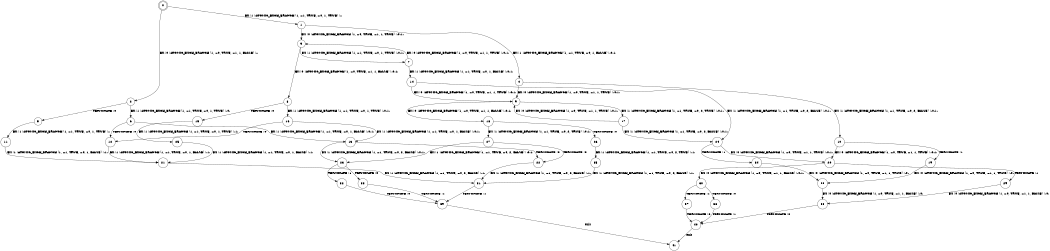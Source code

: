 digraph BCG {
size = "7, 10.5";
center = TRUE;
node [shape = circle];
0 [peripheries = 2];
0 -> 1 [label = "EX !1 !ATOMIC_EXCH_BRANCH (1, +1, TRUE, +0, 1, TRUE) !::"];
0 -> 2 [label = "EX !0 !ATOMIC_EXCH_BRANCH (1, +0, TRUE, +1, 1, FALSE) !::"];
1 -> 3 [label = "EX !0 !ATOMIC_EXCH_BRANCH (1, +0, TRUE, +1, 1, TRUE) !:0:1:"];
1 -> 4 [label = "EX !1 !ATOMIC_EXCH_BRANCH (1, +1, TRUE, +0, 1, FALSE) !:0:1:"];
2 -> 5 [label = "TERMINATE !0"];
2 -> 6 [label = "EX !1 !ATOMIC_EXCH_BRANCH (1, +1, TRUE, +0, 1, TRUE) !:0:"];
3 -> 7 [label = "EX !1 !ATOMIC_EXCH_BRANCH (1, +1, TRUE, +0, 1, TRUE) !:0:1:"];
3 -> 8 [label = "EX !0 !ATOMIC_EXCH_BRANCH (1, +0, TRUE, +1, 1, FALSE) !:0:1:"];
4 -> 9 [label = "EX !0 !ATOMIC_EXCH_BRANCH (1, +0, TRUE, +1, 1, TRUE) !:0:1:"];
4 -> 10 [label = "EX !1 !ATOMIC_EXCH_BRANCH (1, +1, TRUE, +0, 2, FALSE) !:0:1:"];
5 -> 11 [label = "EX !1 !ATOMIC_EXCH_BRANCH (1, +1, TRUE, +0, 1, TRUE) !::"];
6 -> 12 [label = "TERMINATE !0"];
6 -> 13 [label = "EX !1 !ATOMIC_EXCH_BRANCH (1, +1, TRUE, +0, 1, FALSE) !:0:1:"];
7 -> 14 [label = "EX !1 !ATOMIC_EXCH_BRANCH (1, +1, TRUE, +0, 1, FALSE) !:0:1:"];
7 -> 3 [label = "EX !0 !ATOMIC_EXCH_BRANCH (1, +0, TRUE, +1, 1, TRUE) !:0:1:"];
8 -> 15 [label = "TERMINATE !0"];
8 -> 16 [label = "EX !1 !ATOMIC_EXCH_BRANCH (1, +1, TRUE, +0, 1, TRUE) !:0:1:"];
9 -> 17 [label = "EX !1 !ATOMIC_EXCH_BRANCH (1, +1, TRUE, +0, 2, TRUE) !:0:1:"];
9 -> 18 [label = "EX !0 !ATOMIC_EXCH_BRANCH (1, +0, TRUE, +1, 1, FALSE) !:0:1:"];
10 -> 19 [label = "TERMINATE !1"];
10 -> 20 [label = "EX !0 !ATOMIC_EXCH_BRANCH (1, +0, TRUE, +1, 1, TRUE) !:0:1:"];
11 -> 21 [label = "EX !1 !ATOMIC_EXCH_BRANCH (1, +1, TRUE, +0, 1, FALSE) !:1:"];
12 -> 21 [label = "EX !1 !ATOMIC_EXCH_BRANCH (1, +1, TRUE, +0, 1, FALSE) !:1:"];
13 -> 22 [label = "TERMINATE !0"];
13 -> 23 [label = "EX !1 !ATOMIC_EXCH_BRANCH (1, +1, TRUE, +0, 2, FALSE) !:0:1:"];
14 -> 24 [label = "EX !1 !ATOMIC_EXCH_BRANCH (1, +1, TRUE, +0, 2, FALSE) !:0:1:"];
14 -> 9 [label = "EX !0 !ATOMIC_EXCH_BRANCH (1, +0, TRUE, +1, 1, TRUE) !:0:1:"];
15 -> 25 [label = "EX !1 !ATOMIC_EXCH_BRANCH (1, +1, TRUE, +0, 1, TRUE) !:1:"];
16 -> 12 [label = "TERMINATE !0"];
16 -> 13 [label = "EX !1 !ATOMIC_EXCH_BRANCH (1, +1, TRUE, +0, 1, FALSE) !:0:1:"];
17 -> 24 [label = "EX !1 !ATOMIC_EXCH_BRANCH (1, +1, TRUE, +0, 2, FALSE) !:0:1:"];
17 -> 9 [label = "EX !0 !ATOMIC_EXCH_BRANCH (1, +0, TRUE, +1, 1, TRUE) !:0:1:"];
18 -> 26 [label = "TERMINATE !0"];
18 -> 27 [label = "EX !1 !ATOMIC_EXCH_BRANCH (1, +1, TRUE, +0, 2, TRUE) !:0:1:"];
19 -> 28 [label = "EX !0 !ATOMIC_EXCH_BRANCH (1, +0, TRUE, +1, 1, TRUE) !:0:"];
20 -> 29 [label = "TERMINATE !1"];
20 -> 30 [label = "EX !0 !ATOMIC_EXCH_BRANCH (1, +0, TRUE, +1, 1, FALSE) !:0:1:"];
21 -> 31 [label = "EX !1 !ATOMIC_EXCH_BRANCH (1, +1, TRUE, +0, 2, FALSE) !:1:"];
22 -> 31 [label = "EX !1 !ATOMIC_EXCH_BRANCH (1, +1, TRUE, +0, 2, FALSE) !:1:"];
23 -> 32 [label = "TERMINATE !1"];
23 -> 33 [label = "TERMINATE !0"];
24 -> 34 [label = "TERMINATE !1"];
24 -> 20 [label = "EX !0 !ATOMIC_EXCH_BRANCH (1, +0, TRUE, +1, 1, TRUE) !:0:1:"];
25 -> 21 [label = "EX !1 !ATOMIC_EXCH_BRANCH (1, +1, TRUE, +0, 1, FALSE) !:1:"];
26 -> 35 [label = "EX !1 !ATOMIC_EXCH_BRANCH (1, +1, TRUE, +0, 2, TRUE) !:1:"];
27 -> 22 [label = "TERMINATE !0"];
27 -> 23 [label = "EX !1 !ATOMIC_EXCH_BRANCH (1, +1, TRUE, +0, 2, FALSE) !:0:1:"];
28 -> 36 [label = "EX !0 !ATOMIC_EXCH_BRANCH (1, +0, TRUE, +1, 1, FALSE) !:0:"];
29 -> 36 [label = "EX !0 !ATOMIC_EXCH_BRANCH (1, +0, TRUE, +1, 1, FALSE) !:0:"];
30 -> 37 [label = "TERMINATE !1"];
30 -> 38 [label = "TERMINATE !0"];
31 -> 39 [label = "TERMINATE !1"];
32 -> 39 [label = "TERMINATE !0"];
33 -> 39 [label = "TERMINATE !1"];
34 -> 28 [label = "EX !0 !ATOMIC_EXCH_BRANCH (1, +0, TRUE, +1, 1, TRUE) !:0:"];
35 -> 31 [label = "EX !1 !ATOMIC_EXCH_BRANCH (1, +1, TRUE, +0, 2, FALSE) !:1:"];
36 -> 40 [label = "TERMINATE !0"];
37 -> 40 [label = "TERMINATE !0"];
38 -> 40 [label = "TERMINATE !1"];
39 -> 41 [label = "exit"];
40 -> 41 [label = "exit"];
}

